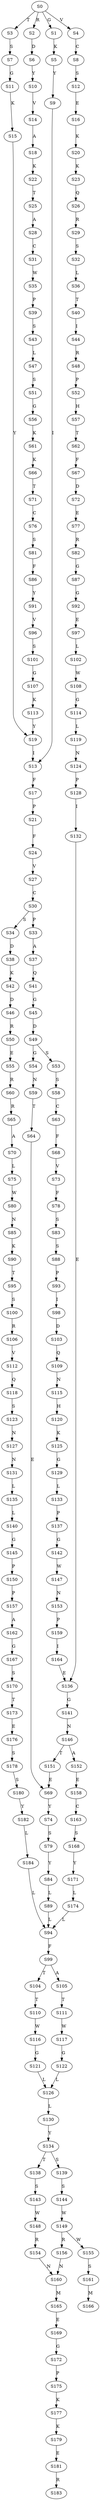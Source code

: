 strict digraph  {
	S0 -> S1 [ label = G ];
	S0 -> S2 [ label = R ];
	S0 -> S3 [ label = T ];
	S0 -> S4 [ label = V ];
	S1 -> S5 [ label = K ];
	S2 -> S6 [ label = D ];
	S3 -> S7 [ label = S ];
	S4 -> S8 [ label = C ];
	S5 -> S9 [ label = Y ];
	S6 -> S10 [ label = Y ];
	S7 -> S11 [ label = G ];
	S8 -> S12 [ label = S ];
	S9 -> S13 [ label = I ];
	S10 -> S14 [ label = V ];
	S11 -> S15 [ label = K ];
	S12 -> S16 [ label = E ];
	S13 -> S17 [ label = F ];
	S14 -> S18 [ label = A ];
	S15 -> S19 [ label = Y ];
	S16 -> S20 [ label = K ];
	S17 -> S21 [ label = P ];
	S18 -> S22 [ label = K ];
	S19 -> S13 [ label = I ];
	S20 -> S23 [ label = K ];
	S21 -> S24 [ label = F ];
	S22 -> S25 [ label = T ];
	S23 -> S26 [ label = Q ];
	S24 -> S27 [ label = V ];
	S25 -> S28 [ label = A ];
	S26 -> S29 [ label = R ];
	S27 -> S30 [ label = C ];
	S28 -> S31 [ label = C ];
	S29 -> S32 [ label = S ];
	S30 -> S33 [ label = P ];
	S30 -> S34 [ label = S ];
	S31 -> S35 [ label = W ];
	S32 -> S36 [ label = L ];
	S33 -> S37 [ label = A ];
	S34 -> S38 [ label = D ];
	S35 -> S39 [ label = P ];
	S36 -> S40 [ label = T ];
	S37 -> S41 [ label = Q ];
	S38 -> S42 [ label = K ];
	S39 -> S43 [ label = S ];
	S40 -> S44 [ label = I ];
	S41 -> S45 [ label = G ];
	S42 -> S46 [ label = D ];
	S43 -> S47 [ label = L ];
	S44 -> S48 [ label = R ];
	S45 -> S49 [ label = D ];
	S46 -> S50 [ label = R ];
	S47 -> S51 [ label = S ];
	S48 -> S52 [ label = P ];
	S49 -> S53 [ label = S ];
	S49 -> S54 [ label = G ];
	S50 -> S55 [ label = E ];
	S51 -> S56 [ label = G ];
	S52 -> S57 [ label = H ];
	S53 -> S58 [ label = S ];
	S54 -> S59 [ label = N ];
	S55 -> S60 [ label = R ];
	S56 -> S61 [ label = K ];
	S57 -> S62 [ label = T ];
	S58 -> S63 [ label = C ];
	S59 -> S64 [ label = T ];
	S60 -> S65 [ label = R ];
	S61 -> S66 [ label = K ];
	S62 -> S67 [ label = F ];
	S63 -> S68 [ label = F ];
	S64 -> S69 [ label = E ];
	S65 -> S70 [ label = A ];
	S66 -> S71 [ label = T ];
	S67 -> S72 [ label = D ];
	S68 -> S73 [ label = V ];
	S69 -> S74 [ label = Y ];
	S70 -> S75 [ label = L ];
	S71 -> S76 [ label = C ];
	S72 -> S77 [ label = E ];
	S73 -> S78 [ label = F ];
	S74 -> S79 [ label = S ];
	S75 -> S80 [ label = W ];
	S76 -> S81 [ label = S ];
	S77 -> S82 [ label = R ];
	S78 -> S83 [ label = S ];
	S79 -> S84 [ label = Y ];
	S80 -> S85 [ label = N ];
	S81 -> S86 [ label = F ];
	S82 -> S87 [ label = G ];
	S83 -> S88 [ label = S ];
	S84 -> S89 [ label = L ];
	S85 -> S90 [ label = K ];
	S86 -> S91 [ label = Y ];
	S87 -> S92 [ label = G ];
	S88 -> S93 [ label = P ];
	S89 -> S94 [ label = L ];
	S90 -> S95 [ label = T ];
	S91 -> S96 [ label = V ];
	S92 -> S97 [ label = E ];
	S93 -> S98 [ label = I ];
	S94 -> S99 [ label = F ];
	S95 -> S100 [ label = S ];
	S96 -> S101 [ label = S ];
	S97 -> S102 [ label = L ];
	S98 -> S103 [ label = D ];
	S99 -> S104 [ label = T ];
	S99 -> S105 [ label = A ];
	S100 -> S106 [ label = R ];
	S101 -> S107 [ label = G ];
	S102 -> S108 [ label = W ];
	S103 -> S109 [ label = Q ];
	S104 -> S110 [ label = T ];
	S105 -> S111 [ label = T ];
	S106 -> S112 [ label = V ];
	S107 -> S113 [ label = K ];
	S108 -> S114 [ label = G ];
	S109 -> S115 [ label = N ];
	S110 -> S116 [ label = W ];
	S111 -> S117 [ label = W ];
	S112 -> S118 [ label = Q ];
	S113 -> S19 [ label = Y ];
	S114 -> S119 [ label = L ];
	S115 -> S120 [ label = H ];
	S116 -> S121 [ label = G ];
	S117 -> S122 [ label = G ];
	S118 -> S123 [ label = S ];
	S119 -> S124 [ label = N ];
	S120 -> S125 [ label = K ];
	S121 -> S126 [ label = L ];
	S122 -> S126 [ label = L ];
	S123 -> S127 [ label = N ];
	S124 -> S128 [ label = P ];
	S125 -> S129 [ label = G ];
	S126 -> S130 [ label = L ];
	S127 -> S131 [ label = N ];
	S128 -> S132 [ label = I ];
	S129 -> S133 [ label = L ];
	S130 -> S134 [ label = Y ];
	S131 -> S135 [ label = L ];
	S132 -> S136 [ label = E ];
	S133 -> S137 [ label = P ];
	S134 -> S138 [ label = T ];
	S134 -> S139 [ label = S ];
	S135 -> S140 [ label = L ];
	S136 -> S141 [ label = G ];
	S137 -> S142 [ label = G ];
	S138 -> S143 [ label = S ];
	S139 -> S144 [ label = S ];
	S140 -> S145 [ label = G ];
	S141 -> S146 [ label = N ];
	S142 -> S147 [ label = W ];
	S143 -> S148 [ label = W ];
	S144 -> S149 [ label = W ];
	S145 -> S150 [ label = P ];
	S146 -> S151 [ label = T ];
	S146 -> S152 [ label = A ];
	S147 -> S153 [ label = N ];
	S148 -> S154 [ label = R ];
	S149 -> S155 [ label = W ];
	S149 -> S156 [ label = R ];
	S150 -> S157 [ label = P ];
	S151 -> S69 [ label = E ];
	S152 -> S158 [ label = E ];
	S153 -> S159 [ label = P ];
	S154 -> S160 [ label = N ];
	S155 -> S161 [ label = S ];
	S156 -> S160 [ label = N ];
	S157 -> S162 [ label = A ];
	S158 -> S163 [ label = C ];
	S159 -> S164 [ label = I ];
	S160 -> S165 [ label = M ];
	S161 -> S166 [ label = M ];
	S162 -> S167 [ label = G ];
	S163 -> S168 [ label = S ];
	S164 -> S136 [ label = E ];
	S165 -> S169 [ label = E ];
	S167 -> S170 [ label = S ];
	S168 -> S171 [ label = Y ];
	S169 -> S172 [ label = G ];
	S170 -> S173 [ label = T ];
	S171 -> S174 [ label = L ];
	S172 -> S175 [ label = P ];
	S173 -> S176 [ label = E ];
	S174 -> S94 [ label = L ];
	S175 -> S177 [ label = K ];
	S176 -> S178 [ label = S ];
	S177 -> S179 [ label = K ];
	S178 -> S180 [ label = S ];
	S179 -> S181 [ label = E ];
	S180 -> S182 [ label = Y ];
	S181 -> S183 [ label = R ];
	S182 -> S184 [ label = L ];
	S184 -> S94 [ label = L ];
}
